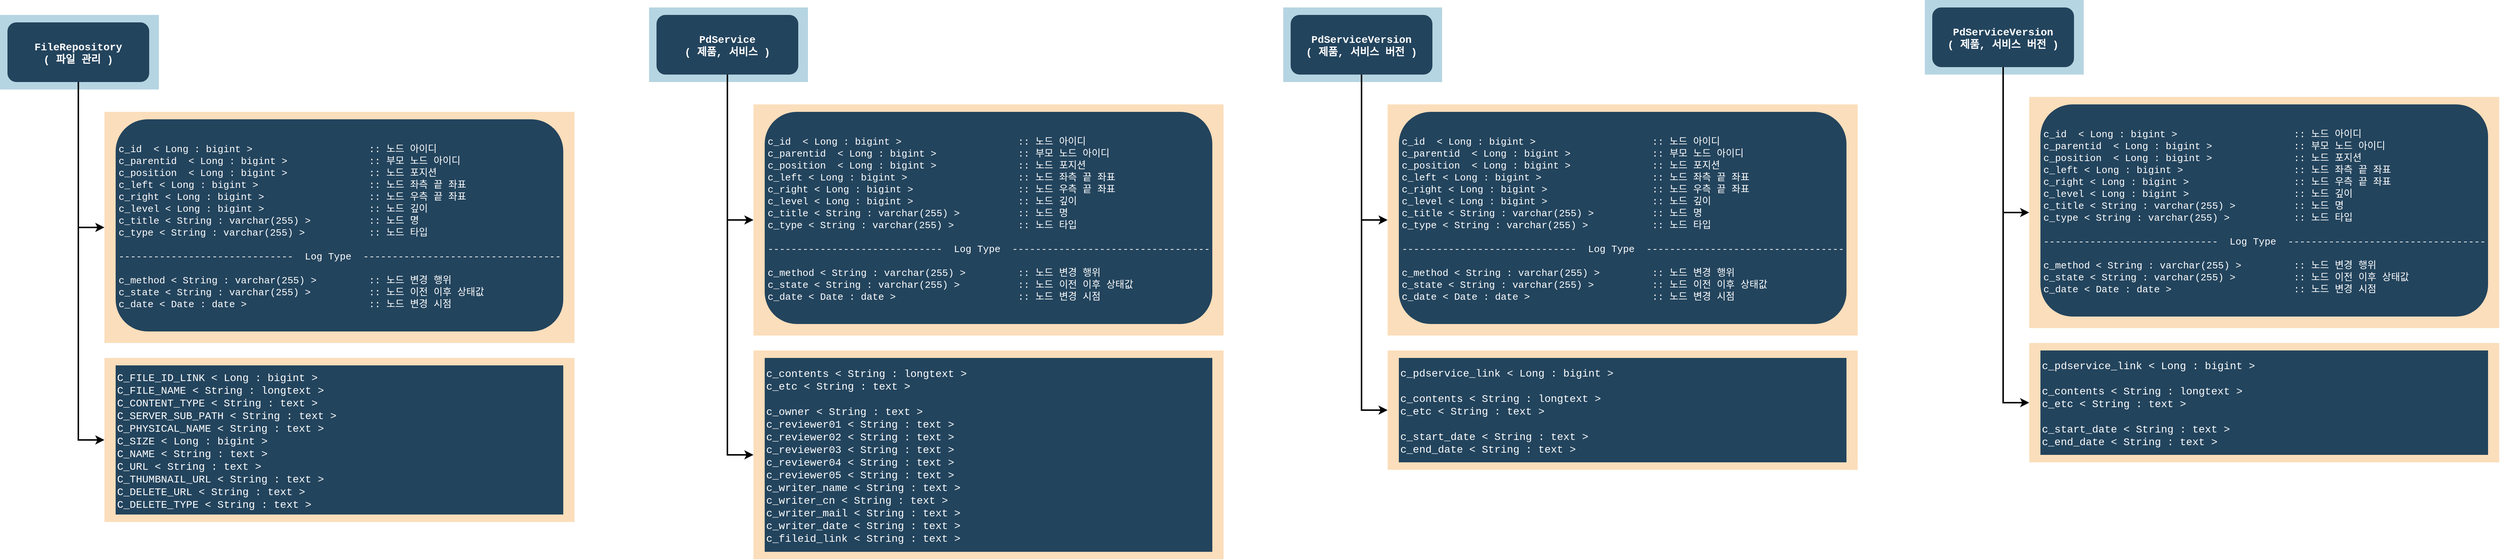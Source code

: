 <mxfile version="21.0.10" type="github">
  <diagram name="페이지-1" id="RUyc2Q7VVCUn38qS7GnB">
    <mxGraphModel dx="1623" dy="1314" grid="1" gridSize="10" guides="1" tooltips="1" connect="1" arrows="1" fold="1" page="1" pageScale="1" pageWidth="827" pageHeight="1169" math="0" shadow="0">
      <root>
        <mxCell id="0" />
        <mxCell id="1" parent="0" />
        <mxCell id="3NGBtrKvB-5Wj472oprQ-4" value="" style="fillColor=#10739E;strokeColor=none;opacity=30;fontFamily=Courier New;" parent="1" vertex="1">
          <mxGeometry x="70" y="210" width="213" height="100" as="geometry" />
        </mxCell>
        <mxCell id="3NGBtrKvB-5Wj472oprQ-6" value="FileRepository&#xa;( 파일 관리 )" style="rounded=1;fillColor=#23445D;gradientColor=none;strokeColor=none;fontColor=#FFFFFF;fontStyle=1;fontFamily=Courier New;fontSize=14" parent="1" vertex="1">
          <mxGeometry x="80" y="220" width="190" height="80" as="geometry" />
        </mxCell>
        <mxCell id="3NGBtrKvB-5Wj472oprQ-12" value="" style="edgeStyle=elbowEdgeStyle;elbow=horizontal;strokeWidth=2;rounded=0;fontFamily=Courier New;entryX=0;entryY=0.5;entryDx=0;entryDy=0;" parent="1" source="3NGBtrKvB-5Wj472oprQ-6" edge="1" target="LiMFixPkiIBG6aPx5YbL-1">
          <mxGeometry x="-50" y="20" width="100" height="100" as="geometry">
            <mxPoint x="-50" y="120" as="sourcePoint" />
            <mxPoint x="210" y="487.25" as="targetPoint" />
            <Array as="points">
              <mxPoint x="175" y="320" />
            </Array>
          </mxGeometry>
        </mxCell>
        <mxCell id="3NGBtrKvB-5Wj472oprQ-13" value="" style="edgeStyle=elbowEdgeStyle;elbow=horizontal;strokeWidth=2;rounded=0;fontFamily=Courier New;entryX=0;entryY=0.5;entryDx=0;entryDy=0;" parent="1" source="3NGBtrKvB-5Wj472oprQ-6" target="LiMFixPkiIBG6aPx5YbL-3" edge="1">
          <mxGeometry x="-50" y="20" width="100" height="100" as="geometry">
            <mxPoint x="-50" y="120" as="sourcePoint" />
            <mxPoint x="215" y="710" as="targetPoint" />
            <Array as="points">
              <mxPoint x="175" y="360" />
            </Array>
          </mxGeometry>
        </mxCell>
        <mxCell id="LiMFixPkiIBG6aPx5YbL-1" value="" style="fillColor=#F2931E;strokeColor=none;opacity=30;fontFamily=Courier New;" vertex="1" parent="1">
          <mxGeometry x="210" y="340" width="630" height="310" as="geometry" />
        </mxCell>
        <mxCell id="LiMFixPkiIBG6aPx5YbL-2" value="c_id  &lt; Long : bigint &gt;                    :: 노드 아이디&#xa;c_parentid  &lt; Long : bigint &gt;              :: 부모 노드 아이디&#xa;c_position  &lt; Long : bigint &gt;              :: 노드 포지션&#xa;c_left &lt; Long : bigint &gt;                   :: 노드 좌측 끝 좌표&#xa;c_right &lt; Long : bigint &gt;                  :: 노드 우측 끝 좌표&#xa;c_level &lt; Long : bigint &gt;                  :: 노드 깊이&#xa;c_title &lt; String : varchar(255) &gt;          :: 노드 명&#xa;c_type &lt; String : varchar(255) &gt;           :: 노드 타입&#xa;&#xa;------------------------------  Log Type  ----------------------------------&#xa;&#xa;c_method &lt; String : varchar(255) &gt;         :: 노드 변경 행위&#xa;c_state &lt; String : varchar(255) &gt;          :: 노드 이전 이후 상태값&#xa;c_date &lt; Date : date &gt;                     :: 노드 변경 시점" style="rounded=1;fillColor=#23445D;gradientColor=none;strokeColor=none;fontColor=#FFFFFF;fontStyle=0;fontFamily=Courier New;fontSize=13;align=left;spacing=4;textDirection=ltr;" vertex="1" parent="1">
          <mxGeometry x="225" y="350" width="600" height="284.5" as="geometry" />
        </mxCell>
        <mxCell id="LiMFixPkiIBG6aPx5YbL-3" value="" style="fillColor=#F2931E;strokeColor=none;opacity=30;fontFamily=Courier New;" vertex="1" parent="1">
          <mxGeometry x="210" y="670" width="630" height="220" as="geometry" />
        </mxCell>
        <mxCell id="LiMFixPkiIBG6aPx5YbL-4" value="C_FILE_ID_LINK &lt; Long : bigint &gt;&#xa;C_FILE_NAME &lt; String : longtext &gt;&#xa;C_CONTENT_TYPE &lt; String : text &gt;&#xa;C_SERVER_SUB_PATH &lt; String : text &gt;&#xa;C_PHYSICAL_NAME &lt; String : text &gt;&#xa;C_SIZE &lt; Long : bigint &gt;&#xa;C_NAME &lt; String : text &gt;&#xa;C_URL &lt; String : text &gt;&#xa;C_THUMBNAIL_URL &lt; String : text &gt;&#xa;C_DELETE_URL &lt; String : text &gt;&#xa;C_DELETE_TYPE &lt; String : text &gt;" style="rounded=0;fillColor=#23445D;gradientColor=none;strokeColor=none;fontColor=#FFFFFF;fontStyle=0;fontFamily=Courier New;fontSize=14;align=left;" vertex="1" parent="1">
          <mxGeometry x="225" y="680" width="600" height="200" as="geometry" />
        </mxCell>
        <mxCell id="LiMFixPkiIBG6aPx5YbL-5" value="" style="fillColor=#10739E;strokeColor=none;opacity=30;fontFamily=Courier New;" vertex="1" parent="1">
          <mxGeometry x="940" y="200" width="213" height="100" as="geometry" />
        </mxCell>
        <mxCell id="LiMFixPkiIBG6aPx5YbL-6" value="PdService&#xa;( 제품, 서비스 )" style="rounded=1;fillColor=#23445D;gradientColor=none;strokeColor=none;fontColor=#FFFFFF;fontStyle=1;fontFamily=Courier New;fontSize=14" vertex="1" parent="1">
          <mxGeometry x="950" y="210" width="190" height="80" as="geometry" />
        </mxCell>
        <mxCell id="LiMFixPkiIBG6aPx5YbL-7" value="" style="edgeStyle=elbowEdgeStyle;elbow=horizontal;strokeWidth=2;rounded=0;fontFamily=Courier New;entryX=0;entryY=0.5;entryDx=0;entryDy=0;" edge="1" parent="1" source="LiMFixPkiIBG6aPx5YbL-6" target="LiMFixPkiIBG6aPx5YbL-9">
          <mxGeometry x="820" y="10" width="100" height="100" as="geometry">
            <mxPoint x="820" y="110" as="sourcePoint" />
            <mxPoint x="1080" y="477.25" as="targetPoint" />
            <Array as="points">
              <mxPoint x="1045" y="310" />
            </Array>
          </mxGeometry>
        </mxCell>
        <mxCell id="LiMFixPkiIBG6aPx5YbL-8" value="" style="edgeStyle=elbowEdgeStyle;elbow=horizontal;strokeWidth=2;rounded=0;fontFamily=Courier New;entryX=0;entryY=0.5;entryDx=0;entryDy=0;" edge="1" parent="1" source="LiMFixPkiIBG6aPx5YbL-6" target="LiMFixPkiIBG6aPx5YbL-11">
          <mxGeometry x="820" y="10" width="100" height="100" as="geometry">
            <mxPoint x="820" y="110" as="sourcePoint" />
            <mxPoint x="1085" y="700" as="targetPoint" />
            <Array as="points">
              <mxPoint x="1045" y="350" />
            </Array>
          </mxGeometry>
        </mxCell>
        <mxCell id="LiMFixPkiIBG6aPx5YbL-9" value="" style="fillColor=#F2931E;strokeColor=none;opacity=30;fontFamily=Courier New;" vertex="1" parent="1">
          <mxGeometry x="1080" y="330" width="630" height="310" as="geometry" />
        </mxCell>
        <mxCell id="LiMFixPkiIBG6aPx5YbL-10" value="c_id  &lt; Long : bigint &gt;                    :: 노드 아이디&#xa;c_parentid  &lt; Long : bigint &gt;              :: 부모 노드 아이디&#xa;c_position  &lt; Long : bigint &gt;              :: 노드 포지션&#xa;c_left &lt; Long : bigint &gt;                   :: 노드 좌측 끝 좌표&#xa;c_right &lt; Long : bigint &gt;                  :: 노드 우측 끝 좌표&#xa;c_level &lt; Long : bigint &gt;                  :: 노드 깊이&#xa;c_title &lt; String : varchar(255) &gt;          :: 노드 명&#xa;c_type &lt; String : varchar(255) &gt;           :: 노드 타입&#xa;&#xa;------------------------------  Log Type  ----------------------------------&#xa;&#xa;c_method &lt; String : varchar(255) &gt;         :: 노드 변경 행위&#xa;c_state &lt; String : varchar(255) &gt;          :: 노드 이전 이후 상태값&#xa;c_date &lt; Date : date &gt;                     :: 노드 변경 시점" style="rounded=1;fillColor=#23445D;gradientColor=none;strokeColor=none;fontColor=#FFFFFF;fontStyle=0;fontFamily=Courier New;fontSize=13;align=left;spacing=4;textDirection=ltr;" vertex="1" parent="1">
          <mxGeometry x="1095" y="340" width="600" height="284.5" as="geometry" />
        </mxCell>
        <mxCell id="LiMFixPkiIBG6aPx5YbL-11" value="" style="fillColor=#F2931E;strokeColor=none;opacity=30;fontFamily=Courier New;" vertex="1" parent="1">
          <mxGeometry x="1080" y="660" width="630" height="280" as="geometry" />
        </mxCell>
        <mxCell id="LiMFixPkiIBG6aPx5YbL-12" value="c_contents &lt; String : longtext &gt;&#xa;c_etc &lt; String : text &gt;&#xa;&#xa;c_owner &lt; String : text &gt;&#xa;c_reviewer01 &lt; String : text &gt;&#xa;c_reviewer02 &lt; String : text &gt;&#xa;c_reviewer03 &lt; String : text &gt;&#xa;c_reviewer04 &lt; String : text &gt;&#xa;c_reviewer05 &lt; String : text &gt;&#xa;c_writer_name &lt; String : text &gt;&#xa;c_writer_cn &lt; String : text &gt;&#xa;c_writer_mail &lt; String : text &gt;&#xa;c_writer_date &lt; String : text &gt;&#xa;c_fileid_link &lt; String : text &gt;" style="rounded=0;fillColor=#23445D;gradientColor=none;strokeColor=none;fontColor=#FFFFFF;fontStyle=0;fontFamily=Courier New;fontSize=14;align=left;" vertex="1" parent="1">
          <mxGeometry x="1095" y="670" width="600" height="260" as="geometry" />
        </mxCell>
        <mxCell id="LiMFixPkiIBG6aPx5YbL-13" value="" style="fillColor=#10739E;strokeColor=none;opacity=30;fontFamily=Courier New;" vertex="1" parent="1">
          <mxGeometry x="1790" y="200" width="213" height="100" as="geometry" />
        </mxCell>
        <mxCell id="LiMFixPkiIBG6aPx5YbL-14" value="PdServiceVersion&#xa;( 제품, 서비스 버전 )" style="rounded=1;fillColor=#23445D;gradientColor=none;strokeColor=none;fontColor=#FFFFFF;fontStyle=1;fontFamily=Courier New;fontSize=14" vertex="1" parent="1">
          <mxGeometry x="1800" y="210" width="190" height="80" as="geometry" />
        </mxCell>
        <mxCell id="LiMFixPkiIBG6aPx5YbL-15" value="" style="edgeStyle=elbowEdgeStyle;elbow=horizontal;strokeWidth=2;rounded=0;fontFamily=Courier New;entryX=0;entryY=0.5;entryDx=0;entryDy=0;" edge="1" parent="1" source="LiMFixPkiIBG6aPx5YbL-14" target="LiMFixPkiIBG6aPx5YbL-17">
          <mxGeometry x="1670" y="10" width="100" height="100" as="geometry">
            <mxPoint x="1670" y="110" as="sourcePoint" />
            <mxPoint x="1930" y="477.25" as="targetPoint" />
            <Array as="points">
              <mxPoint x="1895" y="310" />
            </Array>
          </mxGeometry>
        </mxCell>
        <mxCell id="LiMFixPkiIBG6aPx5YbL-16" value="" style="edgeStyle=elbowEdgeStyle;elbow=horizontal;strokeWidth=2;rounded=0;fontFamily=Courier New;entryX=0;entryY=0.5;entryDx=0;entryDy=0;" edge="1" parent="1" source="LiMFixPkiIBG6aPx5YbL-14" target="LiMFixPkiIBG6aPx5YbL-19">
          <mxGeometry x="1670" y="10" width="100" height="100" as="geometry">
            <mxPoint x="1670" y="110" as="sourcePoint" />
            <mxPoint x="1935" y="700" as="targetPoint" />
            <Array as="points">
              <mxPoint x="1895" y="350" />
            </Array>
          </mxGeometry>
        </mxCell>
        <mxCell id="LiMFixPkiIBG6aPx5YbL-17" value="" style="fillColor=#F2931E;strokeColor=none;opacity=30;fontFamily=Courier New;" vertex="1" parent="1">
          <mxGeometry x="1930" y="330" width="630" height="310" as="geometry" />
        </mxCell>
        <mxCell id="LiMFixPkiIBG6aPx5YbL-18" value="c_id  &lt; Long : bigint &gt;                    :: 노드 아이디&#xa;c_parentid  &lt; Long : bigint &gt;              :: 부모 노드 아이디&#xa;c_position  &lt; Long : bigint &gt;              :: 노드 포지션&#xa;c_left &lt; Long : bigint &gt;                   :: 노드 좌측 끝 좌표&#xa;c_right &lt; Long : bigint &gt;                  :: 노드 우측 끝 좌표&#xa;c_level &lt; Long : bigint &gt;                  :: 노드 깊이&#xa;c_title &lt; String : varchar(255) &gt;          :: 노드 명&#xa;c_type &lt; String : varchar(255) &gt;           :: 노드 타입&#xa;&#xa;------------------------------  Log Type  ----------------------------------&#xa;&#xa;c_method &lt; String : varchar(255) &gt;         :: 노드 변경 행위&#xa;c_state &lt; String : varchar(255) &gt;          :: 노드 이전 이후 상태값&#xa;c_date &lt; Date : date &gt;                     :: 노드 변경 시점" style="rounded=1;fillColor=#23445D;gradientColor=none;strokeColor=none;fontColor=#FFFFFF;fontStyle=0;fontFamily=Courier New;fontSize=13;align=left;spacing=4;textDirection=ltr;" vertex="1" parent="1">
          <mxGeometry x="1945" y="340" width="600" height="284.5" as="geometry" />
        </mxCell>
        <mxCell id="LiMFixPkiIBG6aPx5YbL-19" value="" style="fillColor=#F2931E;strokeColor=none;opacity=30;fontFamily=Courier New;" vertex="1" parent="1">
          <mxGeometry x="1930" y="660" width="630" height="160" as="geometry" />
        </mxCell>
        <mxCell id="LiMFixPkiIBG6aPx5YbL-20" value="c_pdservice_link &lt; Long : bigint &gt;&#xa;&#xa;c_contents &lt; String : longtext &gt;&#xa;c_etc &lt; String : text &gt;&#xa;&#xa;c_start_date &lt; String : text &gt;&#xa;c_end_date &lt; String : text &gt;" style="rounded=0;fillColor=#23445D;gradientColor=none;strokeColor=none;fontColor=#FFFFFF;fontStyle=0;fontFamily=Courier New;fontSize=14;align=left;" vertex="1" parent="1">
          <mxGeometry x="1945" y="670" width="600" height="140" as="geometry" />
        </mxCell>
        <mxCell id="LiMFixPkiIBG6aPx5YbL-21" value="" style="fillColor=#10739E;strokeColor=none;opacity=30;fontFamily=Courier New;" vertex="1" parent="1">
          <mxGeometry x="2650" y="190" width="213" height="100" as="geometry" />
        </mxCell>
        <mxCell id="LiMFixPkiIBG6aPx5YbL-22" value="PdServiceVersion&#xa;( 제품, 서비스 버전 )" style="rounded=1;fillColor=#23445D;gradientColor=none;strokeColor=none;fontColor=#FFFFFF;fontStyle=1;fontFamily=Courier New;fontSize=14" vertex="1" parent="1">
          <mxGeometry x="2660" y="200" width="190" height="80" as="geometry" />
        </mxCell>
        <mxCell id="LiMFixPkiIBG6aPx5YbL-23" value="" style="edgeStyle=elbowEdgeStyle;elbow=horizontal;strokeWidth=2;rounded=0;fontFamily=Courier New;entryX=0;entryY=0.5;entryDx=0;entryDy=0;" edge="1" parent="1" source="LiMFixPkiIBG6aPx5YbL-22" target="LiMFixPkiIBG6aPx5YbL-25">
          <mxGeometry x="2530" width="100" height="100" as="geometry">
            <mxPoint x="2530" y="100" as="sourcePoint" />
            <mxPoint x="2790" y="467.25" as="targetPoint" />
            <Array as="points">
              <mxPoint x="2755" y="300" />
            </Array>
          </mxGeometry>
        </mxCell>
        <mxCell id="LiMFixPkiIBG6aPx5YbL-24" value="" style="edgeStyle=elbowEdgeStyle;elbow=horizontal;strokeWidth=2;rounded=0;fontFamily=Courier New;entryX=0;entryY=0.5;entryDx=0;entryDy=0;" edge="1" parent="1" source="LiMFixPkiIBG6aPx5YbL-22" target="LiMFixPkiIBG6aPx5YbL-27">
          <mxGeometry x="2530" width="100" height="100" as="geometry">
            <mxPoint x="2530" y="100" as="sourcePoint" />
            <mxPoint x="2795" y="690" as="targetPoint" />
            <Array as="points">
              <mxPoint x="2755" y="340" />
            </Array>
          </mxGeometry>
        </mxCell>
        <mxCell id="LiMFixPkiIBG6aPx5YbL-25" value="" style="fillColor=#F2931E;strokeColor=none;opacity=30;fontFamily=Courier New;" vertex="1" parent="1">
          <mxGeometry x="2790" y="320" width="630" height="310" as="geometry" />
        </mxCell>
        <mxCell id="LiMFixPkiIBG6aPx5YbL-26" value="c_id  &lt; Long : bigint &gt;                    :: 노드 아이디&#xa;c_parentid  &lt; Long : bigint &gt;              :: 부모 노드 아이디&#xa;c_position  &lt; Long : bigint &gt;              :: 노드 포지션&#xa;c_left &lt; Long : bigint &gt;                   :: 노드 좌측 끝 좌표&#xa;c_right &lt; Long : bigint &gt;                  :: 노드 우측 끝 좌표&#xa;c_level &lt; Long : bigint &gt;                  :: 노드 깊이&#xa;c_title &lt; String : varchar(255) &gt;          :: 노드 명&#xa;c_type &lt; String : varchar(255) &gt;           :: 노드 타입&#xa;&#xa;------------------------------  Log Type  ----------------------------------&#xa;&#xa;c_method &lt; String : varchar(255) &gt;         :: 노드 변경 행위&#xa;c_state &lt; String : varchar(255) &gt;          :: 노드 이전 이후 상태값&#xa;c_date &lt; Date : date &gt;                     :: 노드 변경 시점" style="rounded=1;fillColor=#23445D;gradientColor=none;strokeColor=none;fontColor=#FFFFFF;fontStyle=0;fontFamily=Courier New;fontSize=13;align=left;spacing=4;textDirection=ltr;" vertex="1" parent="1">
          <mxGeometry x="2805" y="330" width="600" height="284.5" as="geometry" />
        </mxCell>
        <mxCell id="LiMFixPkiIBG6aPx5YbL-27" value="" style="fillColor=#F2931E;strokeColor=none;opacity=30;fontFamily=Courier New;" vertex="1" parent="1">
          <mxGeometry x="2790" y="650" width="630" height="160" as="geometry" />
        </mxCell>
        <mxCell id="LiMFixPkiIBG6aPx5YbL-28" value="c_pdservice_link &lt; Long : bigint &gt;&#xa;&#xa;c_contents &lt; String : longtext &gt;&#xa;c_etc &lt; String : text &gt;&#xa;&#xa;c_start_date &lt; String : text &gt;&#xa;c_end_date &lt; String : text &gt;" style="rounded=0;fillColor=#23445D;gradientColor=none;strokeColor=none;fontColor=#FFFFFF;fontStyle=0;fontFamily=Courier New;fontSize=14;align=left;" vertex="1" parent="1">
          <mxGeometry x="2805" y="660" width="600" height="140" as="geometry" />
        </mxCell>
      </root>
    </mxGraphModel>
  </diagram>
</mxfile>
